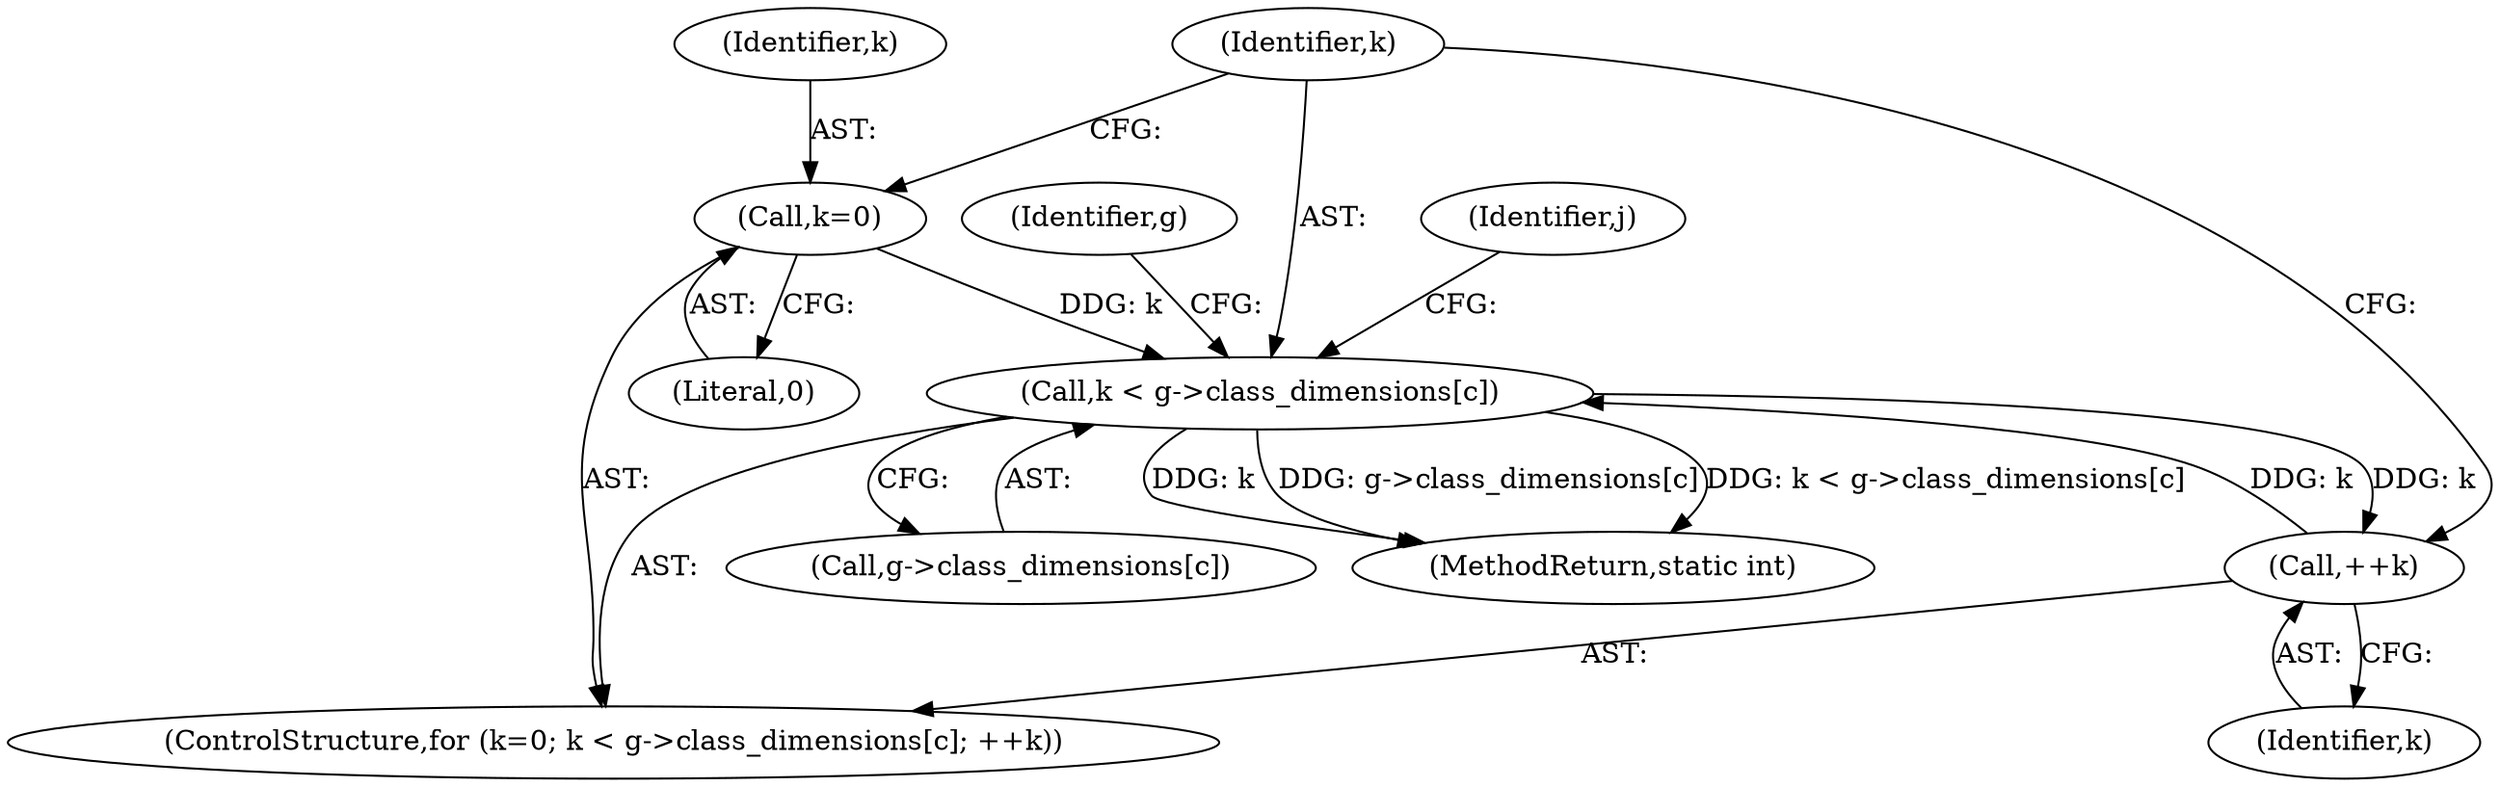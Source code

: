 digraph "0_stb_98fdfc6df88b1e34a736d5e126e6c8139c8de1a6_2@array" {
"1002176" [label="(Call,k < g->class_dimensions[c])"];
"1002173" [label="(Call,k=0)"];
"1002183" [label="(Call,++k)"];
"1002176" [label="(Call,k < g->class_dimensions[c])"];
"1002178" [label="(Call,g->class_dimensions[c])"];
"1002189" [label="(Identifier,g)"];
"1002183" [label="(Call,++k)"];
"1002177" [label="(Identifier,k)"];
"1002174" [label="(Identifier,k)"];
"1002184" [label="(Identifier,k)"];
"1002175" [label="(Literal,0)"];
"1003623" [label="(MethodReturn,static int)"];
"1002172" [label="(ControlStructure,for (k=0; k < g->class_dimensions[c]; ++k))"];
"1002176" [label="(Call,k < g->class_dimensions[c])"];
"1002173" [label="(Call,k=0)"];
"1002162" [label="(Identifier,j)"];
"1002176" -> "1002172"  [label="AST: "];
"1002176" -> "1002178"  [label="CFG: "];
"1002177" -> "1002176"  [label="AST: "];
"1002178" -> "1002176"  [label="AST: "];
"1002189" -> "1002176"  [label="CFG: "];
"1002162" -> "1002176"  [label="CFG: "];
"1002176" -> "1003623"  [label="DDG: g->class_dimensions[c]"];
"1002176" -> "1003623"  [label="DDG: k < g->class_dimensions[c]"];
"1002176" -> "1003623"  [label="DDG: k"];
"1002173" -> "1002176"  [label="DDG: k"];
"1002183" -> "1002176"  [label="DDG: k"];
"1002176" -> "1002183"  [label="DDG: k"];
"1002173" -> "1002172"  [label="AST: "];
"1002173" -> "1002175"  [label="CFG: "];
"1002174" -> "1002173"  [label="AST: "];
"1002175" -> "1002173"  [label="AST: "];
"1002177" -> "1002173"  [label="CFG: "];
"1002183" -> "1002172"  [label="AST: "];
"1002183" -> "1002184"  [label="CFG: "];
"1002184" -> "1002183"  [label="AST: "];
"1002177" -> "1002183"  [label="CFG: "];
}
